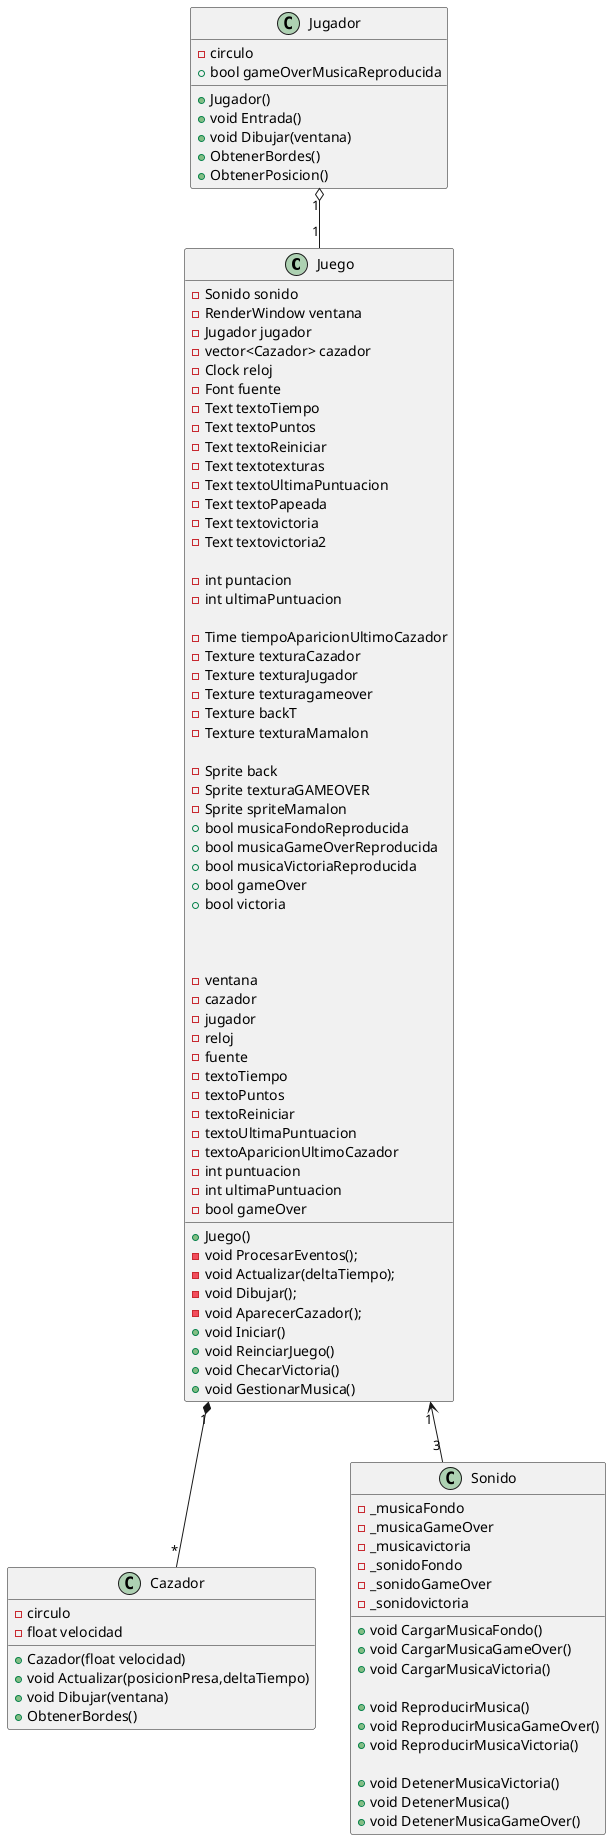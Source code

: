 @startuml Presa VS Cazador

class Juego
{
    -Sonido sonido
    -RenderWindow ventana
    -Jugador jugador
    -vector<Cazador> cazador
    -Clock reloj
    -Font fuente
    -Text textoTiempo
    -Text textoPuntos
    -Text textoReiniciar
    -Text textotexturas
    -Text textoUltimaPuntuacion
    -Text textoPapeada
    -Text textovictoria
    -Text textovictoria2

    -int puntacion
    -int ultimaPuntuacion

    -Time tiempoAparicionUltimoCazador
    -Texture texturaCazador
    -Texture texturaJugador
    -Texture texturagameover
    -Texture backT
    -Texture texturaMamalon

    -Sprite back
    -Sprite texturaGAMEOVER
    -Sprite spriteMamalon
    +bool musicaFondoReproducida
    +bool musicaGameOverReproducida
    +bool musicaVictoriaReproducida
    +bool gameOver
    +bool victoria
    +Juego()


    -void ProcesarEventos();
    -void Actualizar(deltaTiempo);
    -void Dibujar();
    -void AparecerCazador();

    -ventana
    -cazador
    -jugador
    -reloj
    -fuente
    -textoTiempo
    -textoPuntos
    -textoReiniciar
    -textoUltimaPuntuacion
    -textoAparicionUltimoCazador
    -int puntuacion
    -int ultimaPuntuacion
    -bool gameOver

    +void Iniciar()
    +void ReinciarJuego()
    +void ChecarVictoria()
    +void GestionarMusica()
}

class Cazador
{
    -circulo
    -float velocidad

    +Cazador(float velocidad)
    +void Actualizar(posicionPresa,deltaTiempo)
    +void Dibujar(ventana)
    +ObtenerBordes()
}

class Jugador
{
    -circulo
    +bool gameOverMusicaReproducida
    +Jugador()
    +void Entrada()
    +void Dibujar(ventana)
    +ObtenerBordes()
    +ObtenerPosicion()
}

class Sonido
{
    -_musicaFondo
    -_musicaGameOver
    -_musicavictoria
    -_sonidoFondo
    -_sonidoGameOver
    -_sonidovictoria

    +void CargarMusicaFondo()
    +void CargarMusicaGameOver()
    +void CargarMusicaVictoria()

    +void ReproducirMusica()
    +void ReproducirMusicaGameOver()
    +void ReproducirMusicaVictoria()

    +void DetenerMusicaVictoria()
    +void DetenerMusica()
    +void DetenerMusicaGameOver()
}

Jugador "1" o-- "1" Juego

Juego "1" *-- "*" Cazador

Juego "1" <-- "3" Sonido